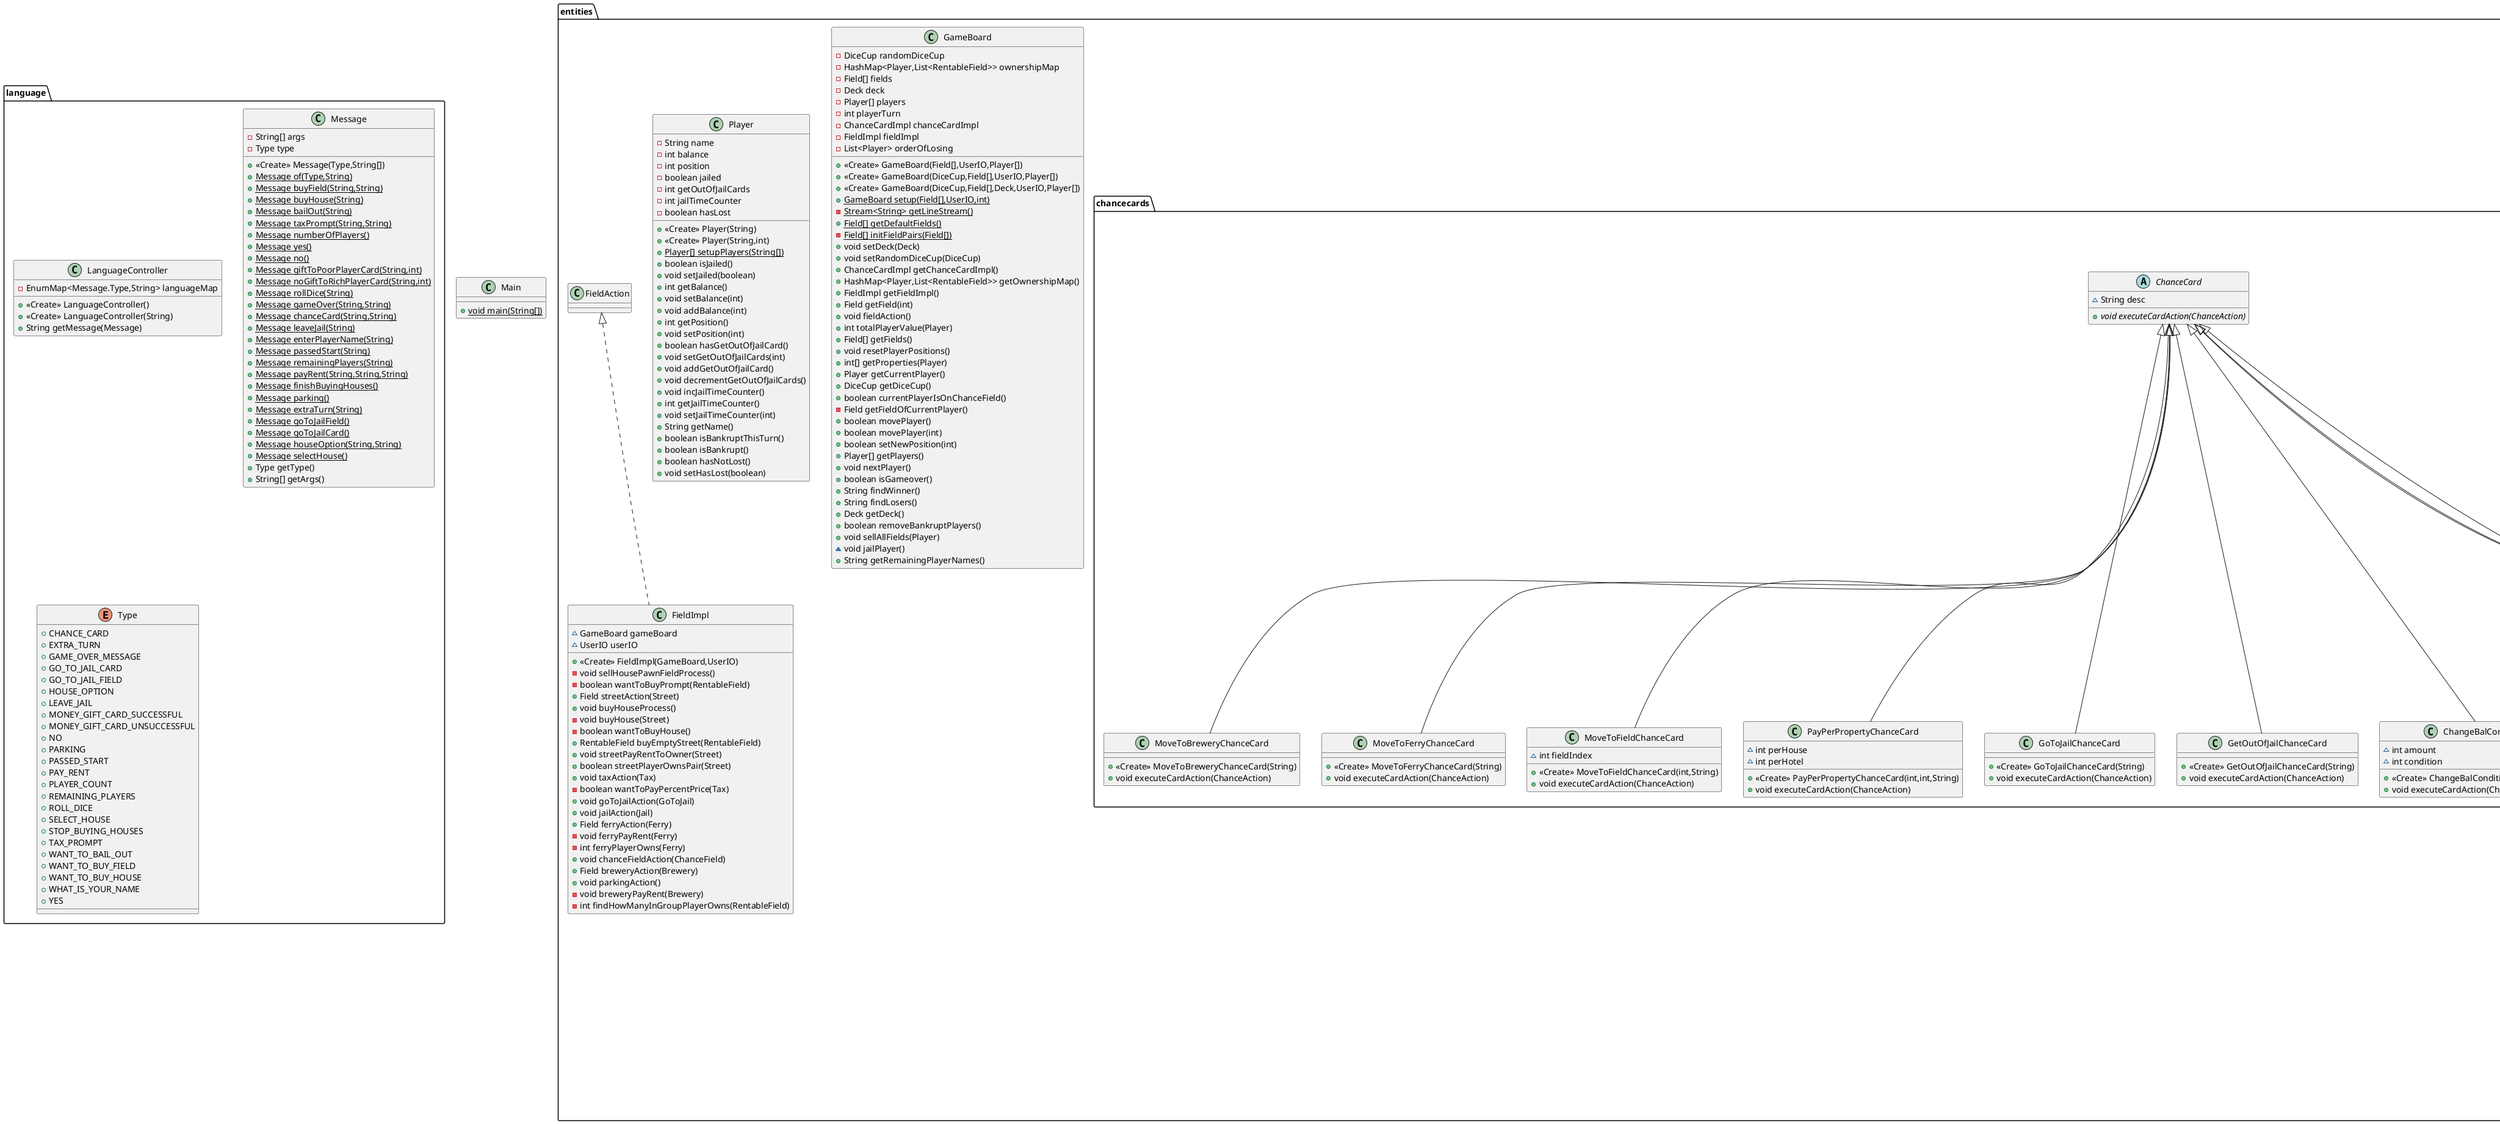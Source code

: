 @startuml
abstract class entities.dicecup.DiceCup {
# Die[] dice
+ {abstract}void roll()
+ {abstract}int[] getDiceValues()
+ boolean equalDiceValue()
+ {abstract}int getSum()
}
abstract class entities.dicecup.Die {
~ int faceValue
+ <<Create>> Die()
~ {abstract}void roll()
~ int getFaceValue()
+ boolean equals(Object)
}
class language.LanguageController {
- EnumMap<Message.Type,String> languageMap
+ <<Create>> LanguageController()
+ <<Create>> LanguageController(String)
+ String getMessage(Message)
}
class entities.fields.GoToJail {
+ <<Create>> GoToJail(String)
+ Field executeFieldAction(FieldAction)
}
class entities.GameBoard {
- DiceCup randomDiceCup
- HashMap<Player,List<RentableField>> ownershipMap
- Field[] fields
- Deck deck
- Player[] players
- int playerTurn
- ChanceCardImpl chanceCardImpl
- FieldImpl fieldImpl
- List<Player> orderOfLosing
+ <<Create>> GameBoard(Field[],UserIO,Player[])
+ <<Create>> GameBoard(DiceCup,Field[],UserIO,Player[])
+ <<Create>> GameBoard(DiceCup,Field[],Deck,UserIO,Player[])
+ {static} GameBoard setup(Field[],UserIO,int)
- {static} Stream<String> getLineStream()
+ {static} Field[] getDefaultFields()
- {static} Field[] initFieldPairs(Field[])
+ void setDeck(Deck)
+ void setRandomDiceCup(DiceCup)
+ ChanceCardImpl getChanceCardImpl()
+ HashMap<Player,List<RentableField>> getOwnershipMap()
+ FieldImpl getFieldImpl()
+ Field getField(int)
+ void fieldAction()
+ int totalPlayerValue(Player)
+ Field[] getFields()
+ void resetPlayerPositions()
+ int[] getProperties(Player)
+ Player getCurrentPlayer()
+ DiceCup getDiceCup()
+ boolean currentPlayerIsOnChanceField()
- Field getFieldOfCurrentPlayer()
+ boolean movePlayer()
+ boolean movePlayer(int)
+ boolean setNewPosition(int)
+ Player[] getPlayers()
+ void nextPlayer()
+ boolean isGameover()
+ String findWinner()
+ String findLosers()
+ Deck getDeck()
+ boolean removeBankruptPlayers()
+ void sellAllFields(Player)
~ void jailPlayer()
+ String getRemainingPlayerNames()
}
class entities.chancecards.MoveToBreweryChanceCard {
+ <<Create>> MoveToBreweryChanceCard(String)
+ void executeCardAction(ChanceAction)
}
class entities.chancecards.MoveToFerryChanceCard {
+ <<Create>> MoveToFerryChanceCard(String)
+ void executeCardAction(ChanceAction)
}
class entities.fields.Street {
~ Color color
~ int housePrice
~ int houses
+ <<Create>> Street(String,int,int,int[])
+ int getRent(int)
+ int getHousePrice()
+ int getHouses()
+ void setHouses(int)
+ void setOwner(Player)
+ Field executeFieldAction(FieldAction)
}
class entities.fields.Jail {
+ <<Create>> Jail(String)
+ Field executeFieldAction(FieldAction)
}
class language.Message {
- String[] args
- Type type
+ <<Create>> Message(Type,String[])
+ {static} Message of(Type,String)
+ {static} Message buyField(String,String)
+ {static} Message buyHouse(String)
+ {static} Message bailOut(String)
+ {static} Message taxPrompt(String,String)
+ {static} Message numberOfPlayers()
+ {static} Message yes()
+ {static} Message no()
+ {static} Message giftToPoorPlayerCard(String,int)
+ {static} Message noGiftToRichPlayerCard(String,int)
+ {static} Message rollDice(String)
+ {static} Message gameOver(String,String)
+ {static} Message chanceCard(String,String)
+ {static} Message leaveJail(String)
+ {static} Message enterPlayerName(String)
+ {static} Message passedStart(String)
+ {static} Message remainingPlayers(String)
+ {static} Message payRent(String,String,String)
+ {static} Message finishBuyingHouses()
+ {static} Message parking()
+ {static} Message extraTurn(String)
+ {static} Message goToJailField()
+ {static} Message goToJailCard()
+ {static} Message houseOption(String,String)
+ {static} Message selectHouse()
+ Type getType()
+ String[] getArgs()
}
enum language.Type {
+  CHANCE_CARD
+  EXTRA_TURN
+  GAME_OVER_MESSAGE
+  GO_TO_JAIL_CARD
+  GO_TO_JAIL_FIELD
+  HOUSE_OPTION
+  LEAVE_JAIL
+  MONEY_GIFT_CARD_SUCCESSFUL
+  MONEY_GIFT_CARD_UNSUCCESSFUL
+  NO
+  PARKING
+  PASSED_START
+  PAY_RENT
+  PLAYER_COUNT
+  REMAINING_PLAYERS
+  ROLL_DICE
+  SELECT_HOUSE
+  STOP_BUYING_HOUSES
+  TAX_PROMPT
+  WANT_TO_BAIL_OUT
+  WANT_TO_BUY_FIELD
+  WANT_TO_BUY_HOUSE
+  WHAT_IS_YOUR_NAME
+  YES
}
class entities.fields.Tax {
- int percentPrice
- int fixedPrice
+ <<Create>> Tax(String,int,int)
+ int getFixedPrice()
+ int getPercentPrice()
+ Field executeFieldAction(FieldAction)
}
abstract class entities.chancecards.ChanceCard {
~ String desc
+ {abstract}void executeCardAction(ChanceAction)
}
class entities.ChanceCardImpl {
- GameBoard gameBoard
- UserIO userIO
+ <<Create>> ChanceCardImpl(GameBoard,UserIO)
+ void getOutOfJail()
+ void changeBal(int)
+ void changeBalConditional(int,int)
+ void changeBalFromPlayers(int)
+ void moveToField(int)
+ void moveSpaces(int)
+ void moveToFerry()
+ void payPerProperty(int,int)
+ void goToJail()
+ void moveToBrewery()
+ void printDescription(String)
}
class view.GuiView {
- GUI gui
- GUI_Player[] guiPlayers
- LanguageController languageController
+ <<Create>> GuiView(GUI,LanguageController)
+ int promptChoice(Message,Message)
- int promptChoice(Message,String[])
+ int promptRange(Message,int,int)
+ String promptString(Message)
+ void showMessage(Message)
+ {static} GuiView setup(Field[],LanguageController)
- {static} GUI_Field createGuiField(GUI_Field,Field,String)
- {static} GUI_Field createGuiField(GUI_Field,Field)
+ void addPlayersToGui(Player[])
+ void updateDie(DiceCup)
+ void updatePlayerBalances(Player[])
+ void movePlayerVisually(Player,DiceCup)
- GUI_Player findGuiPlayerFromPlayer(Player)
- void setGuiPosition(GUI_Player,int)
+ void updatePlayerLocations(Player[])
+ void update(Player[],Field[],DiceCup)
+ void updateHousesAndFields(Field[])
}
class entities.dicecup.RandomDiceCup {
+ <<Create>> RandomDiceCup()
+ <<Create>> RandomDiceCup(Die[])
+ int getSum()
+ int[] getDiceValues()
+ void roll()
}
class entities.chancecards.MoveToFieldChanceCard {
~ int fieldIndex
+ <<Create>> MoveToFieldChanceCard(int,String)
+ void executeCardAction(ChanceAction)
}
class entities.Player {
- String name
- int balance
- int position
- boolean jailed
- int getOutOfJailCards
- int jailTimeCounter
- boolean hasLost
+ <<Create>> Player(String)
+ <<Create>> Player(String,int)
+ {static} Player[] setupPlayers(String[])
+ boolean isJailed()
+ void setJailed(boolean)
+ int getBalance()
+ void setBalance(int)
+ void addBalance(int)
+ int getPosition()
+ void setPosition(int)
+ boolean hasGetOutOfJailCard()
+ void setGetOutOfJailCards(int)
+ void addGetOutOfJailCard()
+ void decrementGetOutOfJailCards()
+ void incJailTimeCounter()
+ int getJailTimeCounter()
+ void setJailTimeCounter(int)
+ String getName()
+ boolean isBankruptThisTurn()
+ boolean isBankrupt()
+ boolean hasNotLost()
+ void setHasLost(boolean)
}
class controller.UserIO {
~ BasicUserIO basicUserIO
+ <<Create>> UserIO(BasicUserIO)
+ int promptChoice(Message,Message)
+ boolean promptYesOrNo(Message)
+ boolean promptBuyField(String,String)
+ int promptRange(Message,int,int)
+ String[] promptPlayerNames(int)
+ String promptString(Message)
+ void showMessage(Message)
}
class entities.fields.ChanceField {
+ <<Create>> ChanceField(String)
+ Field executeFieldAction(FieldAction)
}
class entities.fields.Ferry {
+ <<Create>> Ferry(String,int,int[])
+ Field executeFieldAction(FieldAction)
}
class entities.fields.Start {
+ <<Create>> Start(String)
+ Field executeFieldAction(FieldAction)
}
class entities.chancecards.PayPerPropertyChanceCard {
~ int perHouse
~ int perHotel
+ <<Create>> PayPerPropertyChanceCard(int,int,String)
+ void executeCardAction(ChanceAction)
}
class entities.chancecards.GoToJailChanceCard {
+ <<Create>> GoToJailChanceCard(String)
+ void executeCardAction(ChanceAction)
}
class entities.chancecards.GetOutOfJailChanceCard {
+ <<Create>> GetOutOfJailChanceCard(String)
+ void executeCardAction(ChanceAction)
}
class entities.chancecards.ChangeBalConditionalChanceCard {
~ int amount
~ int condition
+ <<Create>> ChangeBalConditionalChanceCard(int,int,String)
+ void executeCardAction(ChanceAction)
}
interface controller.BasicUserIO {
~ int promptChoice(Message,Message)
~ int promptRange(Message,int,int)
~ String promptString(Message)
~ void showMessage(Message)
}
class entities.chancecards.ChangeBalFromPlayersChanceCard {
~ int amount
+ <<Create>> ChangeBalFromPlayersChanceCard(int,String)
+ void executeCardAction(ChanceAction)
}
class entities.FieldImpl {
~ GameBoard gameBoard
~ UserIO userIO
+ <<Create>> FieldImpl(GameBoard,UserIO)
- void sellHousePawnFieldProcess()
- boolean wantToBuyPrompt(RentableField)
+ Field streetAction(Street)
+ void buyHouseProcess()
- void buyHouse(Street)
- boolean wantToBuyHouse()
+ RentableField buyEmptyStreet(RentableField)
+ void streetPayRentToOwner(Street)
+ boolean streetPlayerOwnsPair(Street)
+ void taxAction(Tax)
- boolean wantToPayPercentPrice(Tax)
+ void goToJailAction(GoToJail)
+ void jailAction(Jail)
+ Field ferryAction(Ferry)
- void ferryPayRent(Ferry)
- int ferryPlayerOwns(Ferry)
+ void chanceFieldAction(ChanceField)
+ Field breweryAction(Brewery)
+ void parkingAction()
- void breweryPayRent(Brewery)
- int findHowManyInGroupPlayerOwns(RentableField)
}
class entities.dicecup.DieSixSided {
- int max
+ <<Create>> DieSixSided()
+ <<Create>> DieSixSided(int)
+ void roll()
+ int getFaceValue()
}
class Main {
+ {static} void main(String[])
}
interface controller.View {
~ void addPlayersToGui(Player[])
~ void updateDie(DiceCup)
~ void updatePlayerBalances(Player[])
~ void updatePlayerLocations(Player[])
~ void movePlayerVisually(Player,DiceCup)
~ void update(Player[],Field[],DiceCup)
~ void updateHousesAndFields(Field[])
}
class entities.fields.FieldPair {
- Color backgroundColor
- Color foregroundColor
- int[] fieldIds
+ <<Create>> FieldPair(Color,int[])
+ <<Create>> FieldPair(Color,Color,int[])
+ int[] getFieldIds()
+ Color getBackgroundColor()
+ Color getForegroundColor()
}
class entities.fields.Parking {
+ <<Create>> Parking(String)
+ Field executeFieldAction(FieldAction)
}
abstract class entities.fields.RentableField {
~ int price
~ int[] rents
- Player owner
+ <<Create>> RentableField(String,int,int[])
+ {static} int[] parseRent(String)
+ int getPrice()
+ int getRent(int)
+ Player getOwner()
+ boolean isNotOwned()
+ boolean isOwned()
+ void setOwner(Player)
}
class entities.chancecards.MoveSpacesChanceCard {
~ int spaces
+ <<Create>> MoveSpacesChanceCard(int,String)
+ void executeCardAction(ChanceAction)
}
class entities.chancecards.ChangeBalChanceCard {
~ int amount
+ <<Create>> ChangeBalChanceCard(int,String)
+ void executeCardAction(ChanceAction)
}
class entities.chancecards.Deck {
- List<ChanceCard> cards
+ <<Create>> Deck(List<ChanceCard>)
+ {static} Integer[] numberReader(String)
+ {static} Deck setup()
+ {static} void shuffleCards(List<ChanceCard>)
+ ChanceCard pullChanceCard()
}
interface entities.chancecards.ChanceAction {
~ void getOutOfJail()
~ void changeBal(int)
~ void changeBalConditional(int,int)
~ void changeBalFromPlayers(int)
~ void moveToField(int)
~ void moveSpaces(int)
~ void moveToFerry()
~ void payPerProperty(int,int)
~ void goToJail()
~ void moveToBrewery()
~ void printDescription(String)
}
class controller.GameController {
- View view
- GameBoard gameBoard
- UserIO userIO
+ <<Create>> GameController(View,UserIO,GameBoard)
+ {static} GameController setup(View,UserIO,GameBoard)
+ void playGame()
+ void resetPlayerPositions()
- void leaveJail()
- void inJail()
- boolean rollDiceAndMove()
- void checkForAndRemoveBankruptPlayers()
- void playNotInJailTurn()
+ void playTurn()
}
interface entities.fields.FieldAction {
~ Field streetAction(Street)
~ void streetPayRentToOwner(Street)
~ boolean streetPlayerOwnsPair(Street)
~ void taxAction(Tax)
~ void goToJailAction(GoToJail)
~ void jailAction(Jail)
~ Field ferryAction(Ferry)
~ void chanceFieldAction(ChanceField)
~ Field breweryAction(Brewery)
~ void parkingAction()
}
class entities.fields.Brewery {
+ <<Create>> Brewery(String,int,int[])
+ int getRent(int)
+ Field executeFieldAction(FieldAction)
}
abstract class entities.fields.Field {
- FieldPair pair
- String name
# <<Create>> Field(String)
+ FieldPair getPair()
+ void setPair(FieldPair)
+ {static} Field parse(String)
+ {abstract}Field executeFieldAction(FieldAction)
+ String getName()
}


entities.fields.Field <|-- entities.fields.GoToJail
entities.chancecards.ChanceCard <|-- entities.chancecards.MoveToBreweryChanceCard
entities.chancecards.ChanceCard <|-- entities.chancecards.MoveToFerryChanceCard
entities.fields.RentableField <|-- entities.fields.Street
entities.fields.Field <|-- entities.fields.Jail
entities.fields.Field <|-- entities.fields.Tax
entities.chancecards.ChanceAction <|.. entities.ChanceCardImpl
controller.View <|.. view.GuiView
controller.BasicUserIO <|.. view.GuiView
entities.dicecup.DiceCup <|-- entities.dicecup.RandomDiceCup
entities.chancecards.ChanceCard <|-- entities.chancecards.MoveToFieldChanceCard
controller.BasicUserIO <|.. controller.UserIO
entities.fields.Field <|-- entities.fields.ChanceField
entities.fields.RentableField <|-- entities.fields.Ferry
entities.fields.Field <|-- entities.fields.Start
entities.chancecards.ChanceCard <|-- entities.chancecards.PayPerPropertyChanceCard
entities.chancecards.ChanceCard <|-- entities.chancecards.GoToJailChanceCard
entities.chancecards.ChanceCard <|-- entities.chancecards.GetOutOfJailChanceCard
entities.chancecards.ChanceCard <|-- entities.chancecards.ChangeBalConditionalChanceCard
entities.chancecards.ChanceCard <|-- entities.chancecards.ChangeBalFromPlayersChanceCard
entities.FieldAction <|.. entities.FieldImpl
entities.dicecup.Die <|-- entities.dicecup.DieSixSided
entities.fields.Field <|-- entities.fields.Parking
entities.fields.Field <|-- entities.fields.RentableField
entities.chancecards.ChanceCard <|-- entities.chancecards.MoveSpacesChanceCard
entities.chancecards.ChanceCard <|-- entities.chancecards.ChangeBalChanceCard
entities.fields.RentableField <|-- entities.fields.Brewery
@enduml
